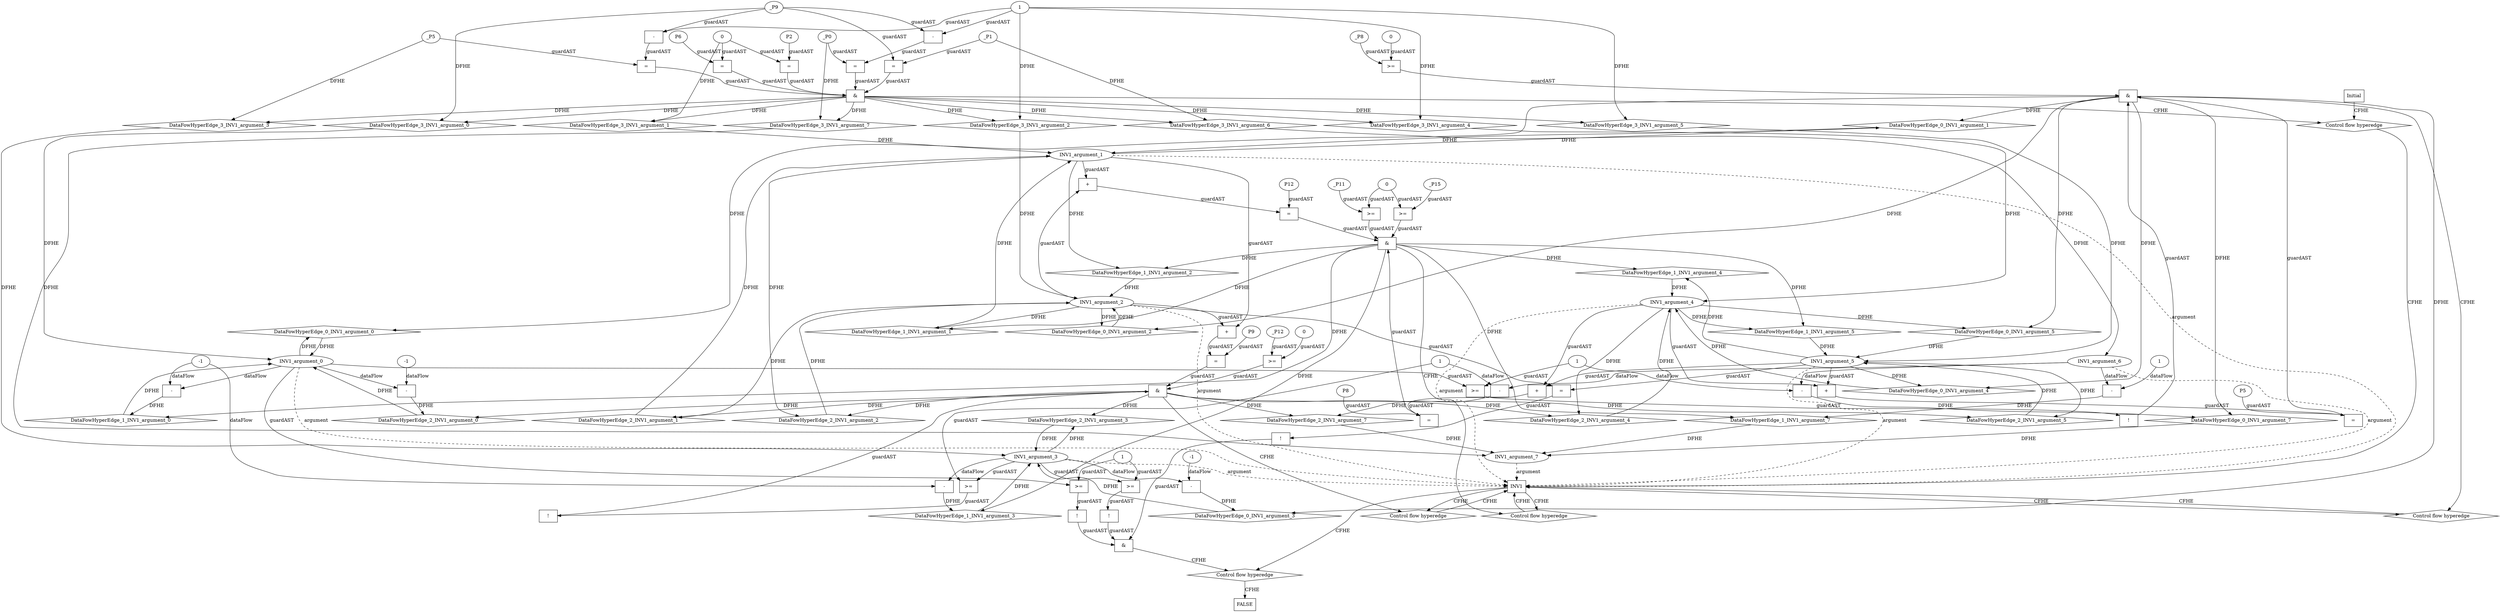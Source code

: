 digraph dag {
"INV1" [label="INV1" nodeName="INV1" class=CONTROL  shape="rect"];
FALSE [label="FALSE" nodeName=FALSE class=CONTROL  shape="rect"];
Initial [label="Initial" nodeName=Initial class=CONTROL  shape="rect"];
ControlFowHyperEdge_0 [label="Control flow hyperedge" nodeName=ControlFowHyperEdge_0 class=controlFlowHyperEdge shape="diamond"];
"INV1" -> ControlFowHyperEdge_0 [label="CFHE"]
ControlFowHyperEdge_0 -> "INV1" [label="CFHE"]
ControlFowHyperEdge_1 [label="Control flow hyperedge" nodeName=ControlFowHyperEdge_1 class=controlFlowHyperEdge shape="diamond"];
"INV1" -> ControlFowHyperEdge_1 [label="CFHE"]
ControlFowHyperEdge_1 -> "INV1" [label="CFHE"]
ControlFowHyperEdge_2 [label="Control flow hyperedge" nodeName=ControlFowHyperEdge_2 class=controlFlowHyperEdge shape="diamond"];
"INV1" -> ControlFowHyperEdge_2 [label="CFHE"]
ControlFowHyperEdge_2 -> "INV1" [label="CFHE"]
ControlFowHyperEdge_3 [label="Control flow hyperedge" nodeName=ControlFowHyperEdge_3 class=controlFlowHyperEdge shape="diamond"];
"Initial" -> ControlFowHyperEdge_3 [label="CFHE"]
ControlFowHyperEdge_3 -> "INV1" [label="CFHE"]
ControlFowHyperEdge_4 [label="Control flow hyperedge" nodeName=ControlFowHyperEdge_4 class=controlFlowHyperEdge shape="diamond"];
"INV1" -> ControlFowHyperEdge_4 [label="CFHE"]
ControlFowHyperEdge_4 -> "FALSE" [label="CFHE"]
"INV1_argument_0" [label="INV1_argument_0" nodeName=argument0 class=argument  head="INV1" shape="oval"];
"INV1_argument_0" -> "INV1"[label="argument" style="dashed"]
"INV1_argument_1" [label="INV1_argument_1" nodeName=argument1 class=argument  head="INV1" shape="oval"];
"INV1_argument_1" -> "INV1"[label="argument" style="dashed"]
"INV1_argument_2" [label="INV1_argument_2" nodeName=argument2 class=argument  head="INV1" shape="oval"];
"INV1_argument_2" -> "INV1"[label="argument" style="dashed"]
"INV1_argument_3" [label="INV1_argument_3" nodeName=argument3 class=argument  head="INV1" shape="oval"];
"INV1_argument_3" -> "INV1"[label="argument" style="dashed"]
"INV1_argument_4" [label="INV1_argument_4" nodeName=argument4 class=argument  head="INV1" shape="oval"];
"INV1_argument_4" -> "INV1"[label="argument" style="dashed"]
"INV1_argument_5" [label="INV1_argument_5" nodeName=argument5 class=argument  head="INV1" shape="oval"];
"INV1_argument_5" -> "INV1"[label="argument" style="dashed"]
"INV1_argument_6" [label="INV1_argument_6" nodeName=argument6 class=argument  head="INV1" shape="oval"];
"INV1_argument_6" -> "INV1"[label="argument" style="dashed"]
"INV1_argument_7" [label="INV1_argument_7" nodeName=argument7 class=argument  head="INV1" shape="oval"];
"INV1_argument_7" -> "INV1"[label="argument" style="dashed"]

"xxxINV1___INV1_0xxx_and" [label="&" nodeName="xxxINV1___INV1_0xxx_and" class=Operator shape="rect"];
"xxxINV1___INV1_0xxxguard_0_node_0" [label="=" nodeName="xxxINV1___INV1_0xxxguard_0_node_0" class=Operator  shape="rect"];
"xxxINV1___INV1_0xxxguard_0_node_1" [label="+" nodeName="xxxINV1___INV1_0xxxguard_0_node_1" class= Operator shape="rect"];
"xxxINV1___INV1_0xxxguard_0_node_4" [label="P5" nodeName="xxxINV1___INV1_0xxxguard_0_node_4" class=symbolicConstant ];
"xxxINV1___INV1_0xxxguard_0_node_1" -> "xxxINV1___INV1_0xxxguard_0_node_0"[label="guardAST"]
"xxxINV1___INV1_0xxxguard_0_node_4" -> "xxxINV1___INV1_0xxxguard_0_node_0"[label="guardAST"]
"INV1_argument_4" -> "xxxINV1___INV1_0xxxguard_0_node_1"[label="guardAST"]
"INV1_argument_5" -> "xxxINV1___INV1_0xxxguard_0_node_1"[label="guardAST"]

"xxxINV1___INV1_0xxxguard_0_node_0" -> "xxxINV1___INV1_0xxx_and" [label="guardAST"];
"xxxINV1___INV1_0xxxguard1_node_0" [label="!" nodeName="xxxINV1___INV1_0xxxguard1_node_0" class=Operator shape="rect"];
"xxxINV1___INV1_0xxxguard1_node_1" [label=">=" nodeName="xxxINV1___INV1_0xxxguard1_node_1" class=Operator  shape="rect"];
"xxxINV1___INV1_0xxxguard1_node_1" -> "xxxINV1___INV1_0xxxguard1_node_0"[label="guardAST"]
"INV1_argument_0" -> "xxxINV1___INV1_0xxxguard1_node_1"[label="guardAST"]
"xxxINV1___INV1_0xxxdataFlow2_node_2" -> "xxxINV1___INV1_0xxxguard1_node_1"[label="guardAST"]

"xxxINV1___INV1_0xxxguard1_node_0" -> "xxxINV1___INV1_0xxx_and" [label="guardAST"];
"xxxINV1___INV1_0xxxguard2_node_0" [label=">=" nodeName="xxxINV1___INV1_0xxxguard2_node_0" class=Operator  shape="rect"];
"xxxINV1___INV1_0xxxguard2_node_1" [label="_P8" nodeName="xxxINV1___INV1_0xxxguard2_node_1" class=symbolicConstant ];
"xxxINV1___INV1_0xxxguard2_node_2" [label="0" nodeName="xxxINV1___INV1_0xxxguard2_node_2" class=IdealInt ];
"xxxINV1___INV1_0xxxguard2_node_1" -> "xxxINV1___INV1_0xxxguard2_node_0"[label="guardAST"]
"xxxINV1___INV1_0xxxguard2_node_2" -> "xxxINV1___INV1_0xxxguard2_node_0"[label="guardAST"]

"xxxINV1___INV1_0xxxguard2_node_0" -> "xxxINV1___INV1_0xxx_and" [label="guardAST"];
"xxxINV1___INV1_0xxx_and" -> "ControlFowHyperEdge_0" [label="CFHE"];
"xxxINV1___INV1_0xxxdataFlow_0_node_0" [label="-" nodeName="xxxINV1___INV1_0xxxdataFlow_0_node_0" class= Operator shape="rect"];
"xxxINV1___INV1_0xxxdataFlow_0_node_2" [label="-1" nodeName="xxxINV1___INV1_0xxxdataFlow_0_node_2" class=IdealInt ];
"INV1_argument_3" -> "xxxINV1___INV1_0xxxdataFlow_0_node_0"[label="dataFlow"]
"xxxINV1___INV1_0xxxdataFlow_0_node_2" -> "xxxINV1___INV1_0xxxdataFlow_0_node_0"[label="dataFlow"]


"xxxINV1___INV1_0xxxdataFlow2_node_0" [label="-" nodeName="xxxINV1___INV1_0xxxdataFlow2_node_0" class= Operator shape="rect"];
"xxxINV1___INV1_0xxxdataFlow2_node_2" [label="1" nodeName="xxxINV1___INV1_0xxxdataFlow2_node_2" class=IdealInt ];
"INV1_argument_6" -> "xxxINV1___INV1_0xxxdataFlow2_node_0"[label="dataFlow"]
"xxxINV1___INV1_0xxxdataFlow2_node_2" -> "xxxINV1___INV1_0xxxdataFlow2_node_0"[label="dataFlow"]

"xxxINV1___INV1_1xxx_and" [label="&" nodeName="xxxINV1___INV1_1xxx_and" class=Operator shape="rect"];
"xxxINV1___INV1_1xxxguard_0_node_0" [label="=" nodeName="xxxINV1___INV1_1xxxguard_0_node_0" class=Operator  shape="rect"];
"xxxINV1___INV1_1xxxguard_0_node_1" [label="+" nodeName="xxxINV1___INV1_1xxxguard_0_node_1" class= Operator shape="rect"];
"xxxINV1___INV1_1xxxguard_0_node_4" [label="P8" nodeName="xxxINV1___INV1_1xxxguard_0_node_4" class=symbolicConstant ];
"xxxINV1___INV1_1xxxguard_0_node_1" -> "xxxINV1___INV1_1xxxguard_0_node_0"[label="guardAST"]
"xxxINV1___INV1_1xxxguard_0_node_4" -> "xxxINV1___INV1_1xxxguard_0_node_0"[label="guardAST"]
"INV1_argument_4" -> "xxxINV1___INV1_1xxxguard_0_node_1"[label="guardAST"]
"INV1_argument_5" -> "xxxINV1___INV1_1xxxguard_0_node_1"[label="guardAST"]

"xxxINV1___INV1_1xxxguard_0_node_0" -> "xxxINV1___INV1_1xxx_and" [label="guardAST"];
"xxxINV1___INV1_1xxxguard1_node_0" [label=">=" nodeName="xxxINV1___INV1_1xxxguard1_node_0" class=Operator  shape="rect"];
"xxxINV1___INV1_1xxxguard1_node_1" [label="_P15" nodeName="xxxINV1___INV1_1xxxguard1_node_1" class=symbolicConstant ];
"xxxINV1___INV1_1xxxguard1_node_2" [label="0" nodeName="xxxINV1___INV1_1xxxguard1_node_2" class=IdealInt ];
"xxxINV1___INV1_1xxxguard1_node_1" -> "xxxINV1___INV1_1xxxguard1_node_0"[label="guardAST"]
"xxxINV1___INV1_1xxxguard1_node_2" -> "xxxINV1___INV1_1xxxguard1_node_0"[label="guardAST"]

"xxxINV1___INV1_1xxxguard1_node_0" -> "xxxINV1___INV1_1xxx_and" [label="guardAST"];
"xxxINV1___INV1_1xxxguard2_node_0" [label=">=" nodeName="xxxINV1___INV1_1xxxguard2_node_0" class=Operator  shape="rect"];
"xxxINV1___INV1_1xxxguard2_node_1" [label="_P11" nodeName="xxxINV1___INV1_1xxxguard2_node_1" class=symbolicConstant ];
"xxxINV1___INV1_1xxxguard2_node_1" -> "xxxINV1___INV1_1xxxguard2_node_0"[label="guardAST"]
"xxxINV1___INV1_1xxxguard1_node_2" -> "xxxINV1___INV1_1xxxguard2_node_0"[label="guardAST"]

"xxxINV1___INV1_1xxxguard2_node_0" -> "xxxINV1___INV1_1xxx_and" [label="guardAST"];
"xxxINV1___INV1_1xxxguard3_node_0" [label="=" nodeName="xxxINV1___INV1_1xxxguard3_node_0" class=Operator  shape="rect"];
"xxxINV1___INV1_1xxxguard3_node_1" [label="+" nodeName="xxxINV1___INV1_1xxxguard3_node_1" class= Operator shape="rect"];
"xxxINV1___INV1_1xxxguard3_node_4" [label="P12" nodeName="xxxINV1___INV1_1xxxguard3_node_4" class=symbolicConstant ];
"xxxINV1___INV1_1xxxguard3_node_1" -> "xxxINV1___INV1_1xxxguard3_node_0"[label="guardAST"]
"xxxINV1___INV1_1xxxguard3_node_4" -> "xxxINV1___INV1_1xxxguard3_node_0"[label="guardAST"]
"INV1_argument_1" -> "xxxINV1___INV1_1xxxguard3_node_1"[label="guardAST"]
"INV1_argument_2" -> "xxxINV1___INV1_1xxxguard3_node_1"[label="guardAST"]

"xxxINV1___INV1_1xxxguard3_node_0" -> "xxxINV1___INV1_1xxx_and" [label="guardAST"];
"xxxINV1___INV1_1xxx_and" -> "ControlFowHyperEdge_1" [label="CFHE"];

"xxxINV1___INV1_1xxxdataFlow1_node_0" [label="-" nodeName="xxxINV1___INV1_1xxxdataFlow1_node_0" class= Operator shape="rect"];
"xxxINV1___INV1_1xxxdataFlow1_node_2" [label="-1" nodeName="xxxINV1___INV1_1xxxdataFlow1_node_2" class=IdealInt ];
"INV1_argument_3" -> "xxxINV1___INV1_1xxxdataFlow1_node_0"[label="dataFlow"]
"xxxINV1___INV1_1xxxdataFlow1_node_2" -> "xxxINV1___INV1_1xxxdataFlow1_node_0"[label="dataFlow"]

"xxxINV1___INV1_1xxxdataFlow2_node_0" [label="-" nodeName="xxxINV1___INV1_1xxxdataFlow2_node_0" class= Operator shape="rect"];
"xxxINV1___INV1_1xxxdataFlow2_node_2" [label="1" nodeName="xxxINV1___INV1_1xxxdataFlow2_node_2" class=IdealInt ];
"INV1_argument_6" -> "xxxINV1___INV1_1xxxdataFlow2_node_0"[label="dataFlow"]
"xxxINV1___INV1_1xxxdataFlow2_node_2" -> "xxxINV1___INV1_1xxxdataFlow2_node_0"[label="dataFlow"]


"xxxINV1___INV1_1xxxdataFlow4_node_0" [label="-" nodeName="xxxINV1___INV1_1xxxdataFlow4_node_0" class= Operator shape="rect"];
"INV1_argument_0" -> "xxxINV1___INV1_1xxxdataFlow4_node_0"[label="dataFlow"]
"xxxINV1___INV1_1xxxdataFlow1_node_2" -> "xxxINV1___INV1_1xxxdataFlow4_node_0"[label="dataFlow"]

"xxxINV1___INV1_2xxx_and" [label="&" nodeName="xxxINV1___INV1_2xxx_and" class=Operator shape="rect"];
"xxxINV1___INV1_2xxxguard_0_node_0" [label="=" nodeName="xxxINV1___INV1_2xxxguard_0_node_0" class=Operator  shape="rect"];
"xxxINV1___INV1_2xxxguard_0_node_1" [label="+" nodeName="xxxINV1___INV1_2xxxguard_0_node_1" class= Operator shape="rect"];
"xxxINV1___INV1_2xxxguard_0_node_4" [label="P9" nodeName="xxxINV1___INV1_2xxxguard_0_node_4" class=symbolicConstant ];
"xxxINV1___INV1_2xxxguard_0_node_1" -> "xxxINV1___INV1_2xxxguard_0_node_0"[label="guardAST"]
"xxxINV1___INV1_2xxxguard_0_node_4" -> "xxxINV1___INV1_2xxxguard_0_node_0"[label="guardAST"]
"INV1_argument_1" -> "xxxINV1___INV1_2xxxguard_0_node_1"[label="guardAST"]
"INV1_argument_2" -> "xxxINV1___INV1_2xxxguard_0_node_1"[label="guardAST"]

"xxxINV1___INV1_2xxxguard_0_node_0" -> "xxxINV1___INV1_2xxx_and" [label="guardAST"];
"xxxINV1___INV1_2xxxguard1_node_0" [label="!" nodeName="xxxINV1___INV1_2xxxguard1_node_0" class=Operator shape="rect"];
"xxxINV1___INV1_2xxxguard1_node_1" [label=">=" nodeName="xxxINV1___INV1_2xxxguard1_node_1" class=Operator  shape="rect"];
"xxxINV1___INV1_2xxxguard1_node_1" -> "xxxINV1___INV1_2xxxguard1_node_0"[label="guardAST"]
"INV1_argument_3" -> "xxxINV1___INV1_2xxxguard1_node_1"[label="guardAST"]
"xxxINV1___INV1_2xxxdataFlow2_node_2" -> "xxxINV1___INV1_2xxxguard1_node_1"[label="guardAST"]

"xxxINV1___INV1_2xxxguard1_node_0" -> "xxxINV1___INV1_2xxx_and" [label="guardAST"];
"xxxINV1___INV1_2xxxguard2_node_0" [label=">=" nodeName="xxxINV1___INV1_2xxxguard2_node_0" class=Operator  shape="rect"];
"xxxINV1___INV1_2xxxguard2_node_1" [label="_P12" nodeName="xxxINV1___INV1_2xxxguard2_node_1" class=symbolicConstant ];
"xxxINV1___INV1_2xxxguard2_node_2" [label="0" nodeName="xxxINV1___INV1_2xxxguard2_node_2" class=IdealInt ];
"xxxINV1___INV1_2xxxguard2_node_1" -> "xxxINV1___INV1_2xxxguard2_node_0"[label="guardAST"]
"xxxINV1___INV1_2xxxguard2_node_2" -> "xxxINV1___INV1_2xxxguard2_node_0"[label="guardAST"]

"xxxINV1___INV1_2xxxguard2_node_0" -> "xxxINV1___INV1_2xxx_and" [label="guardAST"];
"xxxINV1___INV1_2xxx_and" -> "ControlFowHyperEdge_2" [label="CFHE"];
"xxxINV1___INV1_2xxxdataFlow_0_node_0" [label="-" nodeName="xxxINV1___INV1_2xxxdataFlow_0_node_0" class= Operator shape="rect"];
"xxxINV1___INV1_2xxxdataFlow_0_node_2" [label="-1" nodeName="xxxINV1___INV1_2xxxdataFlow_0_node_2" class=IdealInt ];
"INV1_argument_0" -> "xxxINV1___INV1_2xxxdataFlow_0_node_0"[label="dataFlow"]
"xxxINV1___INV1_2xxxdataFlow_0_node_2" -> "xxxINV1___INV1_2xxxdataFlow_0_node_0"[label="dataFlow"]


"xxxINV1___INV1_2xxxdataFlow2_node_0" [label="-" nodeName="xxxINV1___INV1_2xxxdataFlow2_node_0" class= Operator shape="rect"];
"xxxINV1___INV1_2xxxdataFlow2_node_2" [label="1" nodeName="xxxINV1___INV1_2xxxdataFlow2_node_2" class=IdealInt ];
"INV1_argument_6" -> "xxxINV1___INV1_2xxxdataFlow2_node_0"[label="dataFlow"]
"xxxINV1___INV1_2xxxdataFlow2_node_2" -> "xxxINV1___INV1_2xxxdataFlow2_node_0"[label="dataFlow"]

"xxxINV1___Initial_3xxx_and" [label="&" nodeName="xxxINV1___Initial_3xxx_and" class=Operator shape="rect"];
"xxxINV1___Initial_3xxxguard2_node_0" [label="=" nodeName="xxxINV1___Initial_3xxxguard2_node_0" class=Operator  shape="rect"];
"xxxINV1___Initial_3xxxguard2_node_1" [label="P2" nodeName="xxxINV1___Initial_3xxxguard2_node_1" class=symbolicConstant ];
"xxxINV1___Initial_3xxxguard2_node_1" -> "xxxINV1___Initial_3xxxguard2_node_0"[label="guardAST"]
"xxxINV1___Initial_3xxxdataFlow1_node_0" -> "xxxINV1___Initial_3xxxguard2_node_0"[label="guardAST"]

"xxxINV1___Initial_3xxxguard2_node_0" -> "xxxINV1___Initial_3xxx_and" [label="guardAST"];
"xxxINV1___Initial_3xxxguard3_node_0" [label="=" nodeName="xxxINV1___Initial_3xxxguard3_node_0" class=Operator  shape="rect"];
"xxxINV1___Initial_3xxxguard3_node_1" [label="P6" nodeName="xxxINV1___Initial_3xxxguard3_node_1" class=symbolicConstant ];
"xxxINV1___Initial_3xxxguard3_node_1" -> "xxxINV1___Initial_3xxxguard3_node_0"[label="guardAST"]
"xxxINV1___Initial_3xxxdataFlow1_node_0" -> "xxxINV1___Initial_3xxxguard3_node_0"[label="guardAST"]

"xxxINV1___Initial_3xxxguard3_node_0" -> "xxxINV1___Initial_3xxx_and" [label="guardAST"];
"xxxINV1___Initial_3xxxguard4_node_0" [label="=" nodeName="xxxINV1___Initial_3xxxguard4_node_0" class=Operator  shape="rect"];
"xxxINV1___Initial_3xxxguard4_node_2" [label="-" nodeName="xxxINV1___Initial_3xxxguard4_node_2" class= Operator shape="rect"];
"xxxINV1___Initial_3xxxdataFlow4_node_0" -> "xxxINV1___Initial_3xxxguard4_node_0"[label="guardAST"]
"xxxINV1___Initial_3xxxguard4_node_2" -> "xxxINV1___Initial_3xxxguard4_node_0"[label="guardAST"]
"xxxINV1___Initial_3xxxdataFlow7_node_0" -> "xxxINV1___Initial_3xxxguard4_node_2"[label="guardAST"]
"xxxINV1___Initial_3xxxdataFlow_0_node_0" -> "xxxINV1___Initial_3xxxguard4_node_2"[label="guardAST"]

"xxxINV1___Initial_3xxxguard4_node_0" -> "xxxINV1___Initial_3xxx_and" [label="guardAST"];
"xxxINV1___Initial_3xxxguard_0_node_0" [label="=" nodeName="xxxINV1___Initial_3xxxguard_0_node_0" class=Operator  shape="rect"];
"xxxINV1___Initial_3xxxguard_0_node_2" [label="-" nodeName="xxxINV1___Initial_3xxxguard_0_node_2" class= Operator shape="rect"];
"xxxINV1___Initial_3xxxdataFlow3_node_0" -> "xxxINV1___Initial_3xxxguard_0_node_0"[label="guardAST"]
"xxxINV1___Initial_3xxxguard_0_node_2" -> "xxxINV1___Initial_3xxxguard_0_node_0"[label="guardAST"]
"xxxINV1___Initial_3xxxdataFlow7_node_0" -> "xxxINV1___Initial_3xxxguard_0_node_2"[label="guardAST"]
"xxxINV1___Initial_3xxxdataFlow_0_node_0" -> "xxxINV1___Initial_3xxxguard_0_node_2"[label="guardAST"]

"xxxINV1___Initial_3xxxguard_0_node_0" -> "xxxINV1___Initial_3xxx_and" [label="guardAST"];
"xxxINV1___Initial_3xxxguard1_node_0" [label="=" nodeName="xxxINV1___Initial_3xxxguard1_node_0" class=Operator  shape="rect"];
"xxxINV1___Initial_3xxxdataFlow5_node_0" -> "xxxINV1___Initial_3xxxguard1_node_0"[label="guardAST"]
"xxxINV1___Initial_3xxxdataFlow7_node_0" -> "xxxINV1___Initial_3xxxguard1_node_0"[label="guardAST"]

"xxxINV1___Initial_3xxxguard1_node_0" -> "xxxINV1___Initial_3xxx_and" [label="guardAST"];
"xxxINV1___Initial_3xxx_and" -> "ControlFowHyperEdge_3" [label="CFHE"];
"xxxINV1___Initial_3xxxdataFlow_0_node_0" [label="1" nodeName="xxxINV1___Initial_3xxxdataFlow_0_node_0" class=IdealInt ];

"xxxINV1___Initial_3xxxdataFlow1_node_0" [label="0" nodeName="xxxINV1___Initial_3xxxdataFlow1_node_0" class=IdealInt ];


"xxxINV1___Initial_3xxxdataFlow3_node_0" [label="_P5" nodeName="xxxINV1___Initial_3xxxdataFlow3_node_0" class=symbolicConstant ];

"xxxINV1___Initial_3xxxdataFlow4_node_0" [label="_P0" nodeName="xxxINV1___Initial_3xxxdataFlow4_node_0" class=symbolicConstant ];

"xxxINV1___Initial_3xxxdataFlow5_node_0" [label="_P1" nodeName="xxxINV1___Initial_3xxxdataFlow5_node_0" class=symbolicConstant ];


"xxxINV1___Initial_3xxxdataFlow7_node_0" [label="_P9" nodeName="xxxINV1___Initial_3xxxdataFlow7_node_0" class=symbolicConstant ];

"xxxFALSE___INV1_4xxx_and" [label="&" nodeName="xxxFALSE___INV1_4xxx_and" class=Operator shape="rect"];
"xxxFALSE___INV1_4xxxguard_0_node_0" [label="!" nodeName="xxxFALSE___INV1_4xxxguard_0_node_0" class=Operator shape="rect"];
"xxxFALSE___INV1_4xxxguard_0_node_1" [label=">=" nodeName="xxxFALSE___INV1_4xxxguard_0_node_1" class=Operator  shape="rect"];
"xxxFALSE___INV1_4xxxguard_0_node_3" [label="1" nodeName="xxxFALSE___INV1_4xxxguard_0_node_3" class=IdealInt ];
"xxxFALSE___INV1_4xxxguard_0_node_1" -> "xxxFALSE___INV1_4xxxguard_0_node_0"[label="guardAST"]
"INV1_argument_0" -> "xxxFALSE___INV1_4xxxguard_0_node_1"[label="guardAST"]
"xxxFALSE___INV1_4xxxguard_0_node_3" -> "xxxFALSE___INV1_4xxxguard_0_node_1"[label="guardAST"]

"xxxFALSE___INV1_4xxxguard_0_node_0" -> "xxxFALSE___INV1_4xxx_and" [label="guardAST"];
"xxxFALSE___INV1_4xxxguard1_node_0" [label="!" nodeName="xxxFALSE___INV1_4xxxguard1_node_0" class=Operator shape="rect"];
"xxxFALSE___INV1_4xxxguard1_node_1" [label=">=" nodeName="xxxFALSE___INV1_4xxxguard1_node_1" class=Operator  shape="rect"];
"xxxFALSE___INV1_4xxxguard1_node_1" -> "xxxFALSE___INV1_4xxxguard1_node_0"[label="guardAST"]
"INV1_argument_3" -> "xxxFALSE___INV1_4xxxguard1_node_1"[label="guardAST"]
"xxxFALSE___INV1_4xxxguard_0_node_3" -> "xxxFALSE___INV1_4xxxguard1_node_1"[label="guardAST"]

"xxxFALSE___INV1_4xxxguard1_node_0" -> "xxxFALSE___INV1_4xxx_and" [label="guardAST"];
"xxxFALSE___INV1_4xxxguard2_node_0" [label="!" nodeName="xxxFALSE___INV1_4xxxguard2_node_0" class=Operator shape="rect"];
"xxxFALSE___INV1_4xxxguard2_node_1" [label="=" nodeName="xxxFALSE___INV1_4xxxguard2_node_1" class=Operator  shape="rect"];
"xxxFALSE___INV1_4xxxguard2_node_1" -> "xxxFALSE___INV1_4xxxguard2_node_0"[label="guardAST"]
"INV1_argument_2" -> "xxxFALSE___INV1_4xxxguard2_node_1"[label="guardAST"]
"INV1_argument_5" -> "xxxFALSE___INV1_4xxxguard2_node_1"[label="guardAST"]

"xxxFALSE___INV1_4xxxguard2_node_0" -> "xxxFALSE___INV1_4xxx_and" [label="guardAST"];
"xxxFALSE___INV1_4xxx_and" -> "ControlFowHyperEdge_4" [label="CFHE"];
"INV1_argument_0" -> "DataFowHyperEdge_0_INV1_argument_0"[label="DFHE"]
"DataFowHyperEdge_0_INV1_argument_0" [label="DataFowHyperEdge_0_INV1_argument_0" nodeName="DataFowHyperEdge_0_INV1_argument_0" class=DataFlowHyperedge shape="diamond"];
"DataFowHyperEdge_0_INV1_argument_0" -> "INV1_argument_0"[label="DFHE"]
"xxxINV1___INV1_0xxx_and" -> "DataFowHyperEdge_0_INV1_argument_0"[label="DFHE"]
"INV1_argument_1" -> "DataFowHyperEdge_0_INV1_argument_1"[label="DFHE"]
"DataFowHyperEdge_0_INV1_argument_1" [label="DataFowHyperEdge_0_INV1_argument_1" nodeName="DataFowHyperEdge_0_INV1_argument_1" class=DataFlowHyperedge shape="diamond"];
"DataFowHyperEdge_0_INV1_argument_1" -> "INV1_argument_1"[label="DFHE"]
"xxxINV1___INV1_0xxx_and" -> "DataFowHyperEdge_0_INV1_argument_1"[label="DFHE"]
"INV1_argument_2" -> "DataFowHyperEdge_0_INV1_argument_2"[label="DFHE"]
"DataFowHyperEdge_0_INV1_argument_2" [label="DataFowHyperEdge_0_INV1_argument_2" nodeName="DataFowHyperEdge_0_INV1_argument_2" class=DataFlowHyperedge shape="diamond"];
"DataFowHyperEdge_0_INV1_argument_2" -> "INV1_argument_2"[label="DFHE"]
"xxxINV1___INV1_0xxx_and" -> "DataFowHyperEdge_0_INV1_argument_2"[label="DFHE"]
"INV1_argument_5" -> "DataFowHyperEdge_0_INV1_argument_4"[label="DFHE"]
"DataFowHyperEdge_0_INV1_argument_4" [label="DataFowHyperEdge_0_INV1_argument_4" nodeName="DataFowHyperEdge_0_INV1_argument_4" class=DataFlowHyperedge shape="diamond"];
"DataFowHyperEdge_0_INV1_argument_4" -> "INV1_argument_4"[label="DFHE"]
"xxxINV1___INV1_0xxx_and" -> "DataFowHyperEdge_0_INV1_argument_4"[label="DFHE"]
"INV1_argument_2" -> "DataFowHyperEdge_1_INV1_argument_1"[label="DFHE"]
"DataFowHyperEdge_1_INV1_argument_1" [label="DataFowHyperEdge_1_INV1_argument_1" nodeName="DataFowHyperEdge_1_INV1_argument_1" class=DataFlowHyperedge shape="diamond"];
"DataFowHyperEdge_1_INV1_argument_1" -> "INV1_argument_1"[label="DFHE"]
"xxxINV1___INV1_1xxx_and" -> "DataFowHyperEdge_1_INV1_argument_1"[label="DFHE"]
"INV1_argument_5" -> "DataFowHyperEdge_1_INV1_argument_4"[label="DFHE"]
"DataFowHyperEdge_1_INV1_argument_4" [label="DataFowHyperEdge_1_INV1_argument_4" nodeName="DataFowHyperEdge_1_INV1_argument_4" class=DataFlowHyperedge shape="diamond"];
"DataFowHyperEdge_1_INV1_argument_4" -> "INV1_argument_4"[label="DFHE"]
"xxxINV1___INV1_1xxx_and" -> "DataFowHyperEdge_1_INV1_argument_4"[label="DFHE"]
"INV1_argument_2" -> "DataFowHyperEdge_2_INV1_argument_1"[label="DFHE"]
"DataFowHyperEdge_2_INV1_argument_1" [label="DataFowHyperEdge_2_INV1_argument_1" nodeName="DataFowHyperEdge_2_INV1_argument_1" class=DataFlowHyperedge shape="diamond"];
"DataFowHyperEdge_2_INV1_argument_1" -> "INV1_argument_1"[label="DFHE"]
"xxxINV1___INV1_2xxx_and" -> "DataFowHyperEdge_2_INV1_argument_1"[label="DFHE"]
"INV1_argument_3" -> "DataFowHyperEdge_2_INV1_argument_3"[label="DFHE"]
"DataFowHyperEdge_2_INV1_argument_3" [label="DataFowHyperEdge_2_INV1_argument_3" nodeName="DataFowHyperEdge_2_INV1_argument_3" class=DataFlowHyperedge shape="diamond"];
"DataFowHyperEdge_2_INV1_argument_3" -> "INV1_argument_3"[label="DFHE"]
"xxxINV1___INV1_2xxx_and" -> "DataFowHyperEdge_2_INV1_argument_3"[label="DFHE"]
"INV1_argument_4" -> "DataFowHyperEdge_2_INV1_argument_4"[label="DFHE"]
"DataFowHyperEdge_2_INV1_argument_4" [label="DataFowHyperEdge_2_INV1_argument_4" nodeName="DataFowHyperEdge_2_INV1_argument_4" class=DataFlowHyperedge shape="diamond"];
"DataFowHyperEdge_2_INV1_argument_4" -> "INV1_argument_4"[label="DFHE"]
"xxxINV1___INV1_2xxx_and" -> "DataFowHyperEdge_2_INV1_argument_4"[label="DFHE"]
"INV1_argument_5" -> "DataFowHyperEdge_2_INV1_argument_5"[label="DFHE"]
"DataFowHyperEdge_2_INV1_argument_5" [label="DataFowHyperEdge_2_INV1_argument_5" nodeName="DataFowHyperEdge_2_INV1_argument_5" class=DataFlowHyperedge shape="diamond"];
"DataFowHyperEdge_2_INV1_argument_5" -> "INV1_argument_5"[label="DFHE"]
"xxxINV1___INV1_2xxx_and" -> "DataFowHyperEdge_2_INV1_argument_5"[label="DFHE"]
"DataFowHyperEdge_0_INV1_argument_3" [label="DataFowHyperEdge_0_INV1_argument_3" nodeName="DataFowHyperEdge_0_INV1_argument_3" class=DataFlowHyperedge shape="diamond"];
"DataFowHyperEdge_0_INV1_argument_3" -> "INV1_argument_3"[label="DFHE"]
"xxxINV1___INV1_0xxx_and" -> "DataFowHyperEdge_0_INV1_argument_3"[label="DFHE"]
"xxxINV1___INV1_0xxxdataFlow_0_node_0" -> "DataFowHyperEdge_0_INV1_argument_3" [label="DFHE"];
"DataFowHyperEdge_0_INV1_argument_5" [label="DataFowHyperEdge_0_INV1_argument_5" nodeName="DataFowHyperEdge_0_INV1_argument_5" class=DataFlowHyperedge shape="diamond"];
"DataFowHyperEdge_0_INV1_argument_5" -> "INV1_argument_5"[label="DFHE"]
"xxxINV1___INV1_0xxx_and" -> "DataFowHyperEdge_0_INV1_argument_5"[label="DFHE"]
"INV1_argument_4" -> "DataFowHyperEdge_0_INV1_argument_5" [label="DFHE"];
"DataFowHyperEdge_0_INV1_argument_7" [label="DataFowHyperEdge_0_INV1_argument_7" nodeName="DataFowHyperEdge_0_INV1_argument_7" class=DataFlowHyperedge shape="diamond"];
"DataFowHyperEdge_0_INV1_argument_7" -> "INV1_argument_7"[label="DFHE"]
"xxxINV1___INV1_0xxx_and" -> "DataFowHyperEdge_0_INV1_argument_7"[label="DFHE"]
"xxxINV1___INV1_0xxxdataFlow2_node_0" -> "DataFowHyperEdge_0_INV1_argument_7" [label="DFHE"];
"DataFowHyperEdge_1_INV1_argument_0" [label="DataFowHyperEdge_1_INV1_argument_0" nodeName="DataFowHyperEdge_1_INV1_argument_0" class=DataFlowHyperedge shape="diamond"];
"DataFowHyperEdge_1_INV1_argument_0" -> "INV1_argument_0"[label="DFHE"]
"xxxINV1___INV1_1xxx_and" -> "DataFowHyperEdge_1_INV1_argument_0"[label="DFHE"]
"xxxINV1___INV1_1xxxdataFlow4_node_0" -> "DataFowHyperEdge_1_INV1_argument_0" [label="DFHE"];
"DataFowHyperEdge_1_INV1_argument_2" [label="DataFowHyperEdge_1_INV1_argument_2" nodeName="DataFowHyperEdge_1_INV1_argument_2" class=DataFlowHyperedge shape="diamond"];
"DataFowHyperEdge_1_INV1_argument_2" -> "INV1_argument_2"[label="DFHE"]
"xxxINV1___INV1_1xxx_and" -> "DataFowHyperEdge_1_INV1_argument_2"[label="DFHE"]
"INV1_argument_1" -> "DataFowHyperEdge_1_INV1_argument_2" [label="DFHE"];
"DataFowHyperEdge_1_INV1_argument_3" [label="DataFowHyperEdge_1_INV1_argument_3" nodeName="DataFowHyperEdge_1_INV1_argument_3" class=DataFlowHyperedge shape="diamond"];
"DataFowHyperEdge_1_INV1_argument_3" -> "INV1_argument_3"[label="DFHE"]
"xxxINV1___INV1_1xxx_and" -> "DataFowHyperEdge_1_INV1_argument_3"[label="DFHE"]
"xxxINV1___INV1_1xxxdataFlow1_node_0" -> "DataFowHyperEdge_1_INV1_argument_3" [label="DFHE"];
"DataFowHyperEdge_1_INV1_argument_5" [label="DataFowHyperEdge_1_INV1_argument_5" nodeName="DataFowHyperEdge_1_INV1_argument_5" class=DataFlowHyperedge shape="diamond"];
"DataFowHyperEdge_1_INV1_argument_5" -> "INV1_argument_5"[label="DFHE"]
"xxxINV1___INV1_1xxx_and" -> "DataFowHyperEdge_1_INV1_argument_5"[label="DFHE"]
"INV1_argument_4" -> "DataFowHyperEdge_1_INV1_argument_5" [label="DFHE"];
"DataFowHyperEdge_1_INV1_argument_7" [label="DataFowHyperEdge_1_INV1_argument_7" nodeName="DataFowHyperEdge_1_INV1_argument_7" class=DataFlowHyperedge shape="diamond"];
"DataFowHyperEdge_1_INV1_argument_7" -> "INV1_argument_7"[label="DFHE"]
"xxxINV1___INV1_1xxx_and" -> "DataFowHyperEdge_1_INV1_argument_7"[label="DFHE"]
"xxxINV1___INV1_1xxxdataFlow2_node_0" -> "DataFowHyperEdge_1_INV1_argument_7" [label="DFHE"];
"DataFowHyperEdge_2_INV1_argument_0" [label="DataFowHyperEdge_2_INV1_argument_0" nodeName="DataFowHyperEdge_2_INV1_argument_0" class=DataFlowHyperedge shape="diamond"];
"DataFowHyperEdge_2_INV1_argument_0" -> "INV1_argument_0"[label="DFHE"]
"xxxINV1___INV1_2xxx_and" -> "DataFowHyperEdge_2_INV1_argument_0"[label="DFHE"]
"xxxINV1___INV1_2xxxdataFlow_0_node_0" -> "DataFowHyperEdge_2_INV1_argument_0" [label="DFHE"];
"DataFowHyperEdge_2_INV1_argument_2" [label="DataFowHyperEdge_2_INV1_argument_2" nodeName="DataFowHyperEdge_2_INV1_argument_2" class=DataFlowHyperedge shape="diamond"];
"DataFowHyperEdge_2_INV1_argument_2" -> "INV1_argument_2"[label="DFHE"]
"xxxINV1___INV1_2xxx_and" -> "DataFowHyperEdge_2_INV1_argument_2"[label="DFHE"]
"INV1_argument_1" -> "DataFowHyperEdge_2_INV1_argument_2" [label="DFHE"];
"DataFowHyperEdge_2_INV1_argument_7" [label="DataFowHyperEdge_2_INV1_argument_7" nodeName="DataFowHyperEdge_2_INV1_argument_7" class=DataFlowHyperedge shape="diamond"];
"DataFowHyperEdge_2_INV1_argument_7" -> "INV1_argument_7"[label="DFHE"]
"xxxINV1___INV1_2xxx_and" -> "DataFowHyperEdge_2_INV1_argument_7"[label="DFHE"]
"xxxINV1___INV1_2xxxdataFlow2_node_0" -> "DataFowHyperEdge_2_INV1_argument_7" [label="DFHE"];
"DataFowHyperEdge_3_INV1_argument_0" [label="DataFowHyperEdge_3_INV1_argument_0" nodeName="DataFowHyperEdge_3_INV1_argument_0" class=DataFlowHyperedge shape="diamond"];
"DataFowHyperEdge_3_INV1_argument_0" -> "INV1_argument_0"[label="DFHE"]
"xxxINV1___Initial_3xxx_and" -> "DataFowHyperEdge_3_INV1_argument_0"[label="DFHE"]
"xxxINV1___Initial_3xxxdataFlow7_node_0" -> "DataFowHyperEdge_3_INV1_argument_0" [label="DFHE"];
"DataFowHyperEdge_3_INV1_argument_1" [label="DataFowHyperEdge_3_INV1_argument_1" nodeName="DataFowHyperEdge_3_INV1_argument_1" class=DataFlowHyperedge shape="diamond"];
"DataFowHyperEdge_3_INV1_argument_1" -> "INV1_argument_1"[label="DFHE"]
"xxxINV1___Initial_3xxx_and" -> "DataFowHyperEdge_3_INV1_argument_1"[label="DFHE"]
"xxxINV1___Initial_3xxxdataFlow1_node_0" -> "DataFowHyperEdge_3_INV1_argument_1" [label="DFHE"];
"DataFowHyperEdge_3_INV1_argument_2" [label="DataFowHyperEdge_3_INV1_argument_2" nodeName="DataFowHyperEdge_3_INV1_argument_2" class=DataFlowHyperedge shape="diamond"];
"DataFowHyperEdge_3_INV1_argument_2" -> "INV1_argument_2"[label="DFHE"]
"xxxINV1___Initial_3xxx_and" -> "DataFowHyperEdge_3_INV1_argument_2"[label="DFHE"]
"xxxINV1___Initial_3xxxdataFlow_0_node_0" -> "DataFowHyperEdge_3_INV1_argument_2" [label="DFHE"];
"DataFowHyperEdge_3_INV1_argument_3" [label="DataFowHyperEdge_3_INV1_argument_3" nodeName="DataFowHyperEdge_3_INV1_argument_3" class=DataFlowHyperedge shape="diamond"];
"DataFowHyperEdge_3_INV1_argument_3" -> "INV1_argument_3"[label="DFHE"]
"xxxINV1___Initial_3xxx_and" -> "DataFowHyperEdge_3_INV1_argument_3"[label="DFHE"]
"xxxINV1___Initial_3xxxdataFlow3_node_0" -> "DataFowHyperEdge_3_INV1_argument_3" [label="DFHE"];
"DataFowHyperEdge_3_INV1_argument_4" [label="DataFowHyperEdge_3_INV1_argument_4" nodeName="DataFowHyperEdge_3_INV1_argument_4" class=DataFlowHyperedge shape="diamond"];
"DataFowHyperEdge_3_INV1_argument_4" -> "INV1_argument_4"[label="DFHE"]
"xxxINV1___Initial_3xxx_and" -> "DataFowHyperEdge_3_INV1_argument_4"[label="DFHE"]
"xxxINV1___Initial_3xxxdataFlow_0_node_0" -> "DataFowHyperEdge_3_INV1_argument_4" [label="DFHE"];
"DataFowHyperEdge_3_INV1_argument_5" [label="DataFowHyperEdge_3_INV1_argument_5" nodeName="DataFowHyperEdge_3_INV1_argument_5" class=DataFlowHyperedge shape="diamond"];
"DataFowHyperEdge_3_INV1_argument_5" -> "INV1_argument_5"[label="DFHE"]
"xxxINV1___Initial_3xxx_and" -> "DataFowHyperEdge_3_INV1_argument_5"[label="DFHE"]
"xxxINV1___Initial_3xxxdataFlow_0_node_0" -> "DataFowHyperEdge_3_INV1_argument_5" [label="DFHE"];
"DataFowHyperEdge_3_INV1_argument_6" [label="DataFowHyperEdge_3_INV1_argument_6" nodeName="DataFowHyperEdge_3_INV1_argument_6" class=DataFlowHyperedge shape="diamond"];
"DataFowHyperEdge_3_INV1_argument_6" -> "INV1_argument_6"[label="DFHE"]
"xxxINV1___Initial_3xxx_and" -> "DataFowHyperEdge_3_INV1_argument_6"[label="DFHE"]
"xxxINV1___Initial_3xxxdataFlow5_node_0" -> "DataFowHyperEdge_3_INV1_argument_6" [label="DFHE"];
"DataFowHyperEdge_3_INV1_argument_7" [label="DataFowHyperEdge_3_INV1_argument_7" nodeName="DataFowHyperEdge_3_INV1_argument_7" class=DataFlowHyperedge shape="diamond"];
"DataFowHyperEdge_3_INV1_argument_7" -> "INV1_argument_7"[label="DFHE"]
"xxxINV1___Initial_3xxx_and" -> "DataFowHyperEdge_3_INV1_argument_7"[label="DFHE"]
"xxxINV1___Initial_3xxxdataFlow4_node_0" -> "DataFowHyperEdge_3_INV1_argument_7" [label="DFHE"];




}

